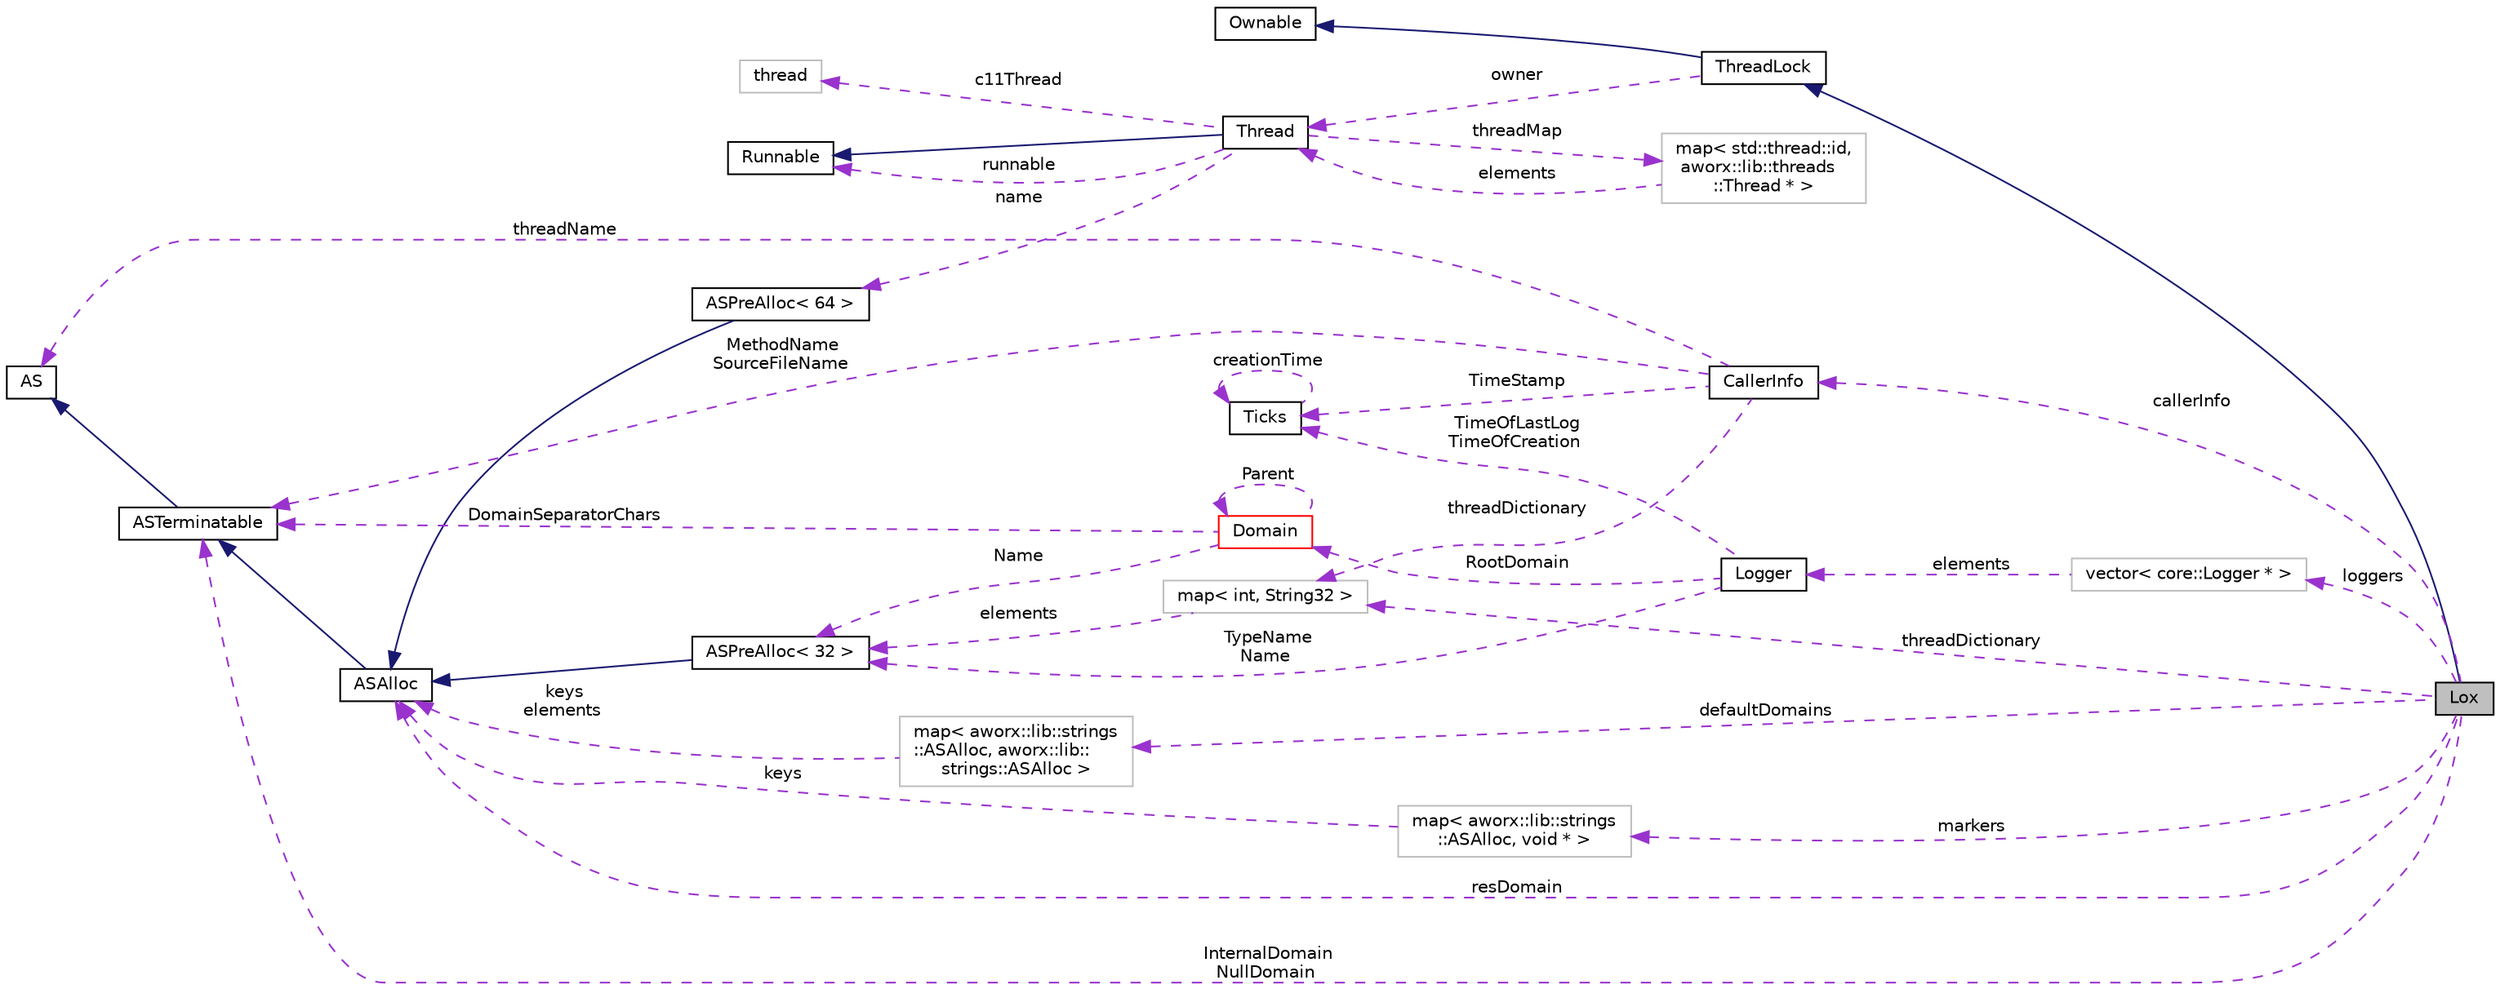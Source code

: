 digraph "Lox"
{
  edge [fontname="Helvetica",fontsize="10",labelfontname="Helvetica",labelfontsize="10"];
  node [fontname="Helvetica",fontsize="10",shape=record];
  rankdir="LR";
  Node1 [label="Lox",height=0.2,width=0.4,color="black", fillcolor="grey75", style="filled", fontcolor="black"];
  Node2 -> Node1 [dir="back",color="midnightblue",fontsize="10",style="solid",fontname="Helvetica"];
  Node2 [label="ThreadLock",height=0.2,width=0.4,color="black", fillcolor="white", style="filled",URL="$classaworx_1_1lib_1_1threads_1_1ThreadLock.html"];
  Node3 -> Node2 [dir="back",color="midnightblue",fontsize="10",style="solid",fontname="Helvetica"];
  Node3 [label="Ownable",height=0.2,width=0.4,color="black", fillcolor="white", style="filled",URL="$classaworx_1_1lib_1_1Ownable.html"];
  Node4 -> Node2 [dir="back",color="darkorchid3",fontsize="10",style="dashed",label=" owner" ,fontname="Helvetica"];
  Node4 [label="Thread",height=0.2,width=0.4,color="black", fillcolor="white", style="filled",URL="$classaworx_1_1lib_1_1threads_1_1Thread.html"];
  Node5 -> Node4 [dir="back",color="midnightblue",fontsize="10",style="solid",fontname="Helvetica"];
  Node5 [label="Runnable",height=0.2,width=0.4,color="black", fillcolor="white", style="filled",URL="$classaworx_1_1lib_1_1threads_1_1Runnable.html"];
  Node5 -> Node4 [dir="back",color="darkorchid3",fontsize="10",style="dashed",label=" runnable" ,fontname="Helvetica"];
  Node6 -> Node4 [dir="back",color="darkorchid3",fontsize="10",style="dashed",label=" name" ,fontname="Helvetica"];
  Node6 [label="ASPreAlloc\< 64 \>",height=0.2,width=0.4,color="black", fillcolor="white", style="filled",URL="$classaworx_1_1lib_1_1strings_1_1ASPreAlloc.html"];
  Node7 -> Node6 [dir="back",color="midnightblue",fontsize="10",style="solid",fontname="Helvetica"];
  Node7 [label="ASAlloc",height=0.2,width=0.4,color="black", fillcolor="white", style="filled",URL="$classaworx_1_1lib_1_1strings_1_1ASAlloc.html"];
  Node8 -> Node7 [dir="back",color="midnightblue",fontsize="10",style="solid",fontname="Helvetica"];
  Node8 [label="ASTerminatable",height=0.2,width=0.4,color="black", fillcolor="white", style="filled",URL="$classaworx_1_1lib_1_1strings_1_1ASTerminatable.html"];
  Node9 -> Node8 [dir="back",color="midnightblue",fontsize="10",style="solid",fontname="Helvetica"];
  Node9 [label="AS",height=0.2,width=0.4,color="black", fillcolor="white", style="filled",URL="$classaworx_1_1lib_1_1strings_1_1AS.html"];
  Node10 -> Node4 [dir="back",color="darkorchid3",fontsize="10",style="dashed",label=" threadMap" ,fontname="Helvetica"];
  Node10 [label="map\< std::thread::id,\l aworx::lib::threads\l::Thread * \>",height=0.2,width=0.4,color="grey75", fillcolor="white", style="filled"];
  Node4 -> Node10 [dir="back",color="darkorchid3",fontsize="10",style="dashed",label=" elements" ,fontname="Helvetica"];
  Node11 -> Node4 [dir="back",color="darkorchid3",fontsize="10",style="dashed",label=" c11Thread" ,fontname="Helvetica"];
  Node11 [label="thread",height=0.2,width=0.4,color="grey75", fillcolor="white", style="filled",tooltip="STL class. "];
  Node12 -> Node1 [dir="back",color="darkorchid3",fontsize="10",style="dashed",label=" loggers" ,fontname="Helvetica"];
  Node12 [label="vector\< core::Logger * \>",height=0.2,width=0.4,color="grey75", fillcolor="white", style="filled"];
  Node13 -> Node12 [dir="back",color="darkorchid3",fontsize="10",style="dashed",label=" elements" ,fontname="Helvetica"];
  Node13 [label="Logger",height=0.2,width=0.4,color="black", fillcolor="white", style="filled",URL="$classaworx_1_1lox_1_1core_1_1Logger.html"];
  Node14 -> Node13 [dir="back",color="darkorchid3",fontsize="10",style="dashed",label=" TypeName\nName" ,fontname="Helvetica"];
  Node14 [label="ASPreAlloc\< 32 \>",height=0.2,width=0.4,color="black", fillcolor="white", style="filled",URL="$classaworx_1_1lib_1_1strings_1_1ASPreAlloc.html"];
  Node7 -> Node14 [dir="back",color="midnightblue",fontsize="10",style="solid",fontname="Helvetica"];
  Node15 -> Node13 [dir="back",color="darkorchid3",fontsize="10",style="dashed",label=" TimeOfLastLog\nTimeOfCreation" ,fontname="Helvetica"];
  Node15 [label="Ticks",height=0.2,width=0.4,color="black", fillcolor="white", style="filled",URL="$classaworx_1_1lib_1_1time_1_1Ticks.html"];
  Node15 -> Node15 [dir="back",color="darkorchid3",fontsize="10",style="dashed",label=" creationTime" ,fontname="Helvetica"];
  Node16 -> Node13 [dir="back",color="darkorchid3",fontsize="10",style="dashed",label=" RootDomain" ,fontname="Helvetica"];
  Node16 [label="Domain",height=0.2,width=0.4,color="red", fillcolor="white", style="filled",URL="$classaworx_1_1lox_1_1core_1_1Domain.html"];
  Node14 -> Node16 [dir="back",color="darkorchid3",fontsize="10",style="dashed",label=" Name" ,fontname="Helvetica"];
  Node8 -> Node16 [dir="back",color="darkorchid3",fontsize="10",style="dashed",label=" DomainSeparatorChars" ,fontname="Helvetica"];
  Node16 -> Node16 [dir="back",color="darkorchid3",fontsize="10",style="dashed",label=" Parent" ,fontname="Helvetica"];
  Node17 -> Node1 [dir="back",color="darkorchid3",fontsize="10",style="dashed",label=" defaultDomains" ,fontname="Helvetica"];
  Node17 [label="map\< aworx::lib::strings\l::ASAlloc, aworx::lib::\lstrings::ASAlloc \>",height=0.2,width=0.4,color="grey75", fillcolor="white", style="filled"];
  Node7 -> Node17 [dir="back",color="darkorchid3",fontsize="10",style="dashed",label=" keys\nelements" ,fontname="Helvetica"];
  Node18 -> Node1 [dir="back",color="darkorchid3",fontsize="10",style="dashed",label=" markers" ,fontname="Helvetica"];
  Node18 [label="map\< aworx::lib::strings\l::ASAlloc, void * \>",height=0.2,width=0.4,color="grey75", fillcolor="white", style="filled"];
  Node7 -> Node18 [dir="back",color="darkorchid3",fontsize="10",style="dashed",label=" keys" ,fontname="Helvetica"];
  Node19 -> Node1 [dir="back",color="darkorchid3",fontsize="10",style="dashed",label=" threadDictionary" ,fontname="Helvetica"];
  Node19 [label="map\< int, String32 \>",height=0.2,width=0.4,color="grey75", fillcolor="white", style="filled"];
  Node14 -> Node19 [dir="back",color="darkorchid3",fontsize="10",style="dashed",label=" elements" ,fontname="Helvetica"];
  Node8 -> Node1 [dir="back",color="darkorchid3",fontsize="10",style="dashed",label=" InternalDomain\nNullDomain" ,fontname="Helvetica"];
  Node7 -> Node1 [dir="back",color="darkorchid3",fontsize="10",style="dashed",label=" resDomain" ,fontname="Helvetica"];
  Node20 -> Node1 [dir="back",color="darkorchid3",fontsize="10",style="dashed",label=" callerInfo" ,fontname="Helvetica"];
  Node20 [label="CallerInfo",height=0.2,width=0.4,color="black", fillcolor="white", style="filled",URL="$classaworx_1_1lox_1_1core_1_1CallerInfo.html"];
  Node15 -> Node20 [dir="back",color="darkorchid3",fontsize="10",style="dashed",label=" TimeStamp" ,fontname="Helvetica"];
  Node19 -> Node20 [dir="back",color="darkorchid3",fontsize="10",style="dashed",label=" threadDictionary" ,fontname="Helvetica"];
  Node8 -> Node20 [dir="back",color="darkorchid3",fontsize="10",style="dashed",label=" MethodName\nSourceFileName" ,fontname="Helvetica"];
  Node9 -> Node20 [dir="back",color="darkorchid3",fontsize="10",style="dashed",label=" threadName" ,fontname="Helvetica"];
}
